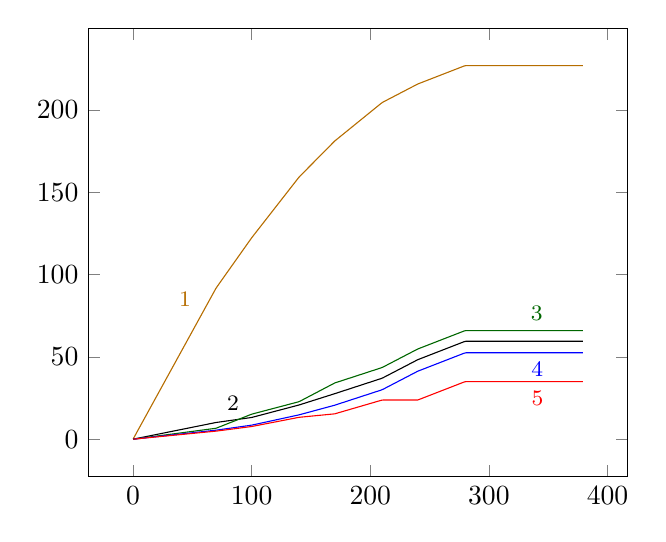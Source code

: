 
		\begin{tikzpicture}
		\begin{axis}[
		%	title={Average absolute error in sampling the GNK value},
		%	xlabel={Generator Capacity ($-p_1^l$)},
			%xmin=0, xmax=0.25,
			%ymin=0.001, ymax=0.05,
			%ymode=log,
			xtick={0,100,200,300,400},
			%ytick={0,20,40,60,80,100},
			%yticklabel=$\pgfmathprintnumber{\tick}\%$,
			legend pos=south west,
			%ymajorgrids=true,
			%grid style=dashed,
			%xticklabel style={/pgf/number format/fixed}
		]
		\addplot[color={rgb:red,4;green,2;yellow,1}] coordinates {
(0.1, 0.131)(1.8, 2.361)(3.5, 4.591)(5.2, 6.821)(6.9, 9.05)(8.6, 11.28)(10.3, 13.51)(12.0, 15.74)(13.7, 17.97)(15.4, 20.2)(17.1, 22.43)(18.8, 24.659)(20.5, 26.889)(22.2, 29.119)(23.9, 31.349)(25.6, 33.579)(27.3, 35.808)(29.0, 38.038)(30.7, 40.268)(32.4, 42.498)(34.1, 44.728)(35.8, 46.958)(37.5, 49.188)(39.2, 51.417)(40.9, 53.647)(42.6, 55.877)(44.3, 58.107)(46.0, 60.337)(47.7, 62.566)(49.4, 64.796)(51.1, 67.026)(52.8, 69.256)(54.5, 71.486)(56.2, 73.716)(57.9, 75.945)(59.6, 78.175)(61.3, 80.405)(63.0, 82.635)(64.7, 84.865)(66.4, 87.095)(68.1, 89.324)(69.8, 91.554)(71.5, 93.344)(73.2, 95.075)(74.9, 96.806)(76.6, 98.538)(78.3, 100.269)(80.0, 102.0)(81.7, 103.731)(83.4, 105.462)(85.1, 107.194)(86.8, 108.925)(88.5, 110.656)(90.2, 112.387)(91.9, 114.118)(93.6, 115.849)(95.3, 117.581)(97.0, 119.312)(98.7, 121.043)(100.4, 122.736)(102.1, 124.306)(103.8, 125.875)(105.5, 127.445)(107.2, 129.015)(108.9, 130.584)(110.6, 132.154)(112.3, 133.724)(114.0, 135.293)(115.7, 136.863)(117.4, 138.433)(119.1, 140.002)(120.8, 141.572)(122.5, 143.142)(124.2, 144.711)(125.9, 146.281)(127.6, 147.851)(129.3, 149.42)(131.0, 150.99)(132.7, 152.56)(134.4, 154.129)(136.1, 155.699)(137.8, 157.269)(139.5, 158.838)(141.2, 160.174)(142.9, 161.412)(144.6, 162.65)(146.3, 163.888)(148.0, 165.127)(149.7, 166.365)(151.4, 167.603)(153.1, 168.841)(154.8, 170.079)(156.5, 171.318)(158.2, 172.556)(159.9, 173.794)(161.6, 175.032)(163.3, 176.27)(165.0, 177.508)(166.7, 178.746)(168.4, 179.985)(170.1, 181.208)(171.8, 182.203)(173.5, 183.197)(175.2, 184.192)(176.9, 185.186)(178.6, 186.181)(180.3, 187.175)(182.0, 188.17)(183.7, 189.164)(185.4, 190.159)(187.1, 191.153)(188.8, 192.148)(190.5, 193.143)(192.2, 194.137)(193.9, 195.131)(195.6, 196.126)(197.3, 197.12)(199.0, 198.115)(200.7, 199.109)(202.4, 200.104)(204.1, 201.099)(205.8, 202.093)(207.5, 203.088)(209.2, 204.082)(210.9, 204.887)(212.6, 205.525)(214.3, 206.162)(216.0, 206.8)(217.7, 207.438)(219.4, 208.075)(221.1, 208.713)(222.8, 209.35)(224.5, 209.988)(226.2, 210.625)(227.9, 211.262)(229.6, 211.9)(231.3, 212.537)(233.0, 213.175)(234.7, 213.812)(236.4, 214.45)(238.1, 215.088)(239.8, 215.725)(241.5, 216.22)(243.2, 216.696)(244.9, 217.172)(246.6, 217.648)(248.3, 218.124)(250.0, 218.6)(251.7, 219.076)(253.4, 219.552)(255.1, 220.028)(256.8, 220.504)(258.5, 220.98)(260.2, 221.456)(261.9, 221.932)(263.6, 222.408)(265.3, 222.884)(267.0, 223.36)(268.7, 223.836)(270.4, 224.312)(272.1, 224.788)(273.8, 225.264)(275.5, 225.74)(277.2, 226.216)(278.9, 226.692)(280.6, 227.0)(282.3, 227.0)(284.0, 227.0)(285.7, 227.0)(287.4, 227.0)(289.1, 227.0)(290.8, 227.0)(292.5, 227.0)(294.2, 227.0)(295.9, 227.0)(297.6, 227.0)(299.3, 227.0)(301.0, 227.0)(302.7, 227.0)(304.4, 227.0)(306.1, 227.0)(307.8, 227.0)(309.5, 227.0)(311.2, 227.0)(312.9, 227.0)(314.6, 227.0)(316.3, 227.0)(318.0, 227.0)(319.7, 227.0)(321.4, 227.0)(323.1, 227.0)(324.8, 227.0)(326.5, 227.0)(328.2, 227.0)(329.9, 227.0)(331.6, 227.0)(333.3, 227.0)(335.0, 227.0)(336.7, 227.0)(338.4, 227.0)(340.1, 227.0)(341.8, 227.0)(343.5, 227.0)(345.2, 227.0)(346.9, 227.0)(348.6, 227.0)(350.3, 227.0)(352.0, 227.0)(353.7, 227.0)(355.4, 227.0)(357.1, 227.0)(358.8, 227.0)(360.5, 227.0)(362.2, 227.0)(363.9, 227.0)(365.6, 227.0)(367.3, 227.0)(369.0, 227.0)(370.7, 227.0)(372.4, 227.0)(374.1, 227.0)(375.8, 227.0)(377.5, 227.0)(379.2, 227.0)
			}node[pos=0.2](endofplotsquare){} ;
		\node [above left,color={rgb:red,4;green,2;yellow,1}] at (endofplotsquare) {\footnotesize 1};
		\addplot[] coordinates {
(0.1, 0.014)(1.8, 0.261)(3.5, 0.507)(5.2, 0.754)(6.9, 1.0)(8.6, 1.247)(10.3, 1.493)(12.0, 1.74)(13.7, 1.986)(15.4, 2.233)(17.1, 2.479)(18.8, 2.726)(20.5, 2.972)(22.2, 3.219)(23.9, 3.466)(25.6, 3.712)(27.3, 3.958)(29.0, 4.205)(30.7, 4.451)(32.4, 4.698)(34.1, 4.945)(35.8, 5.191)(37.5, 5.438)(39.2, 5.684)(40.9, 5.931)(42.6, 6.177)(44.3, 6.423)(46.0, 6.67)(47.7, 6.916)(49.4, 7.163)(51.1, 7.409)(52.8, 7.656)(54.5, 7.902)(56.2, 8.149)(57.9, 8.395)(59.6, 8.642)(61.3, 8.888)(63.0, 9.135)(64.7, 9.381)(66.4, 9.628)(68.1, 9.874)(69.8, 10.121)(71.5, 10.302)(73.2, 10.475)(74.9, 10.648)(76.6, 10.821)(78.3, 10.994)(80.0, 11.167)(81.7, 11.339)(83.4, 11.512)(85.1, 11.685)(86.8, 11.858)(88.5, 12.031)(90.2, 12.204)(91.9, 12.377)(93.6, 12.549)(95.3, 12.722)(97.0, 12.895)(98.7, 13.068)(100.4, 13.276)(102.1, 13.599)(103.8, 13.922)(105.5, 14.245)(107.2, 14.568)(108.9, 14.891)(110.6, 15.214)(112.3, 15.537)(114.0, 15.86)(115.7, 16.183)(117.4, 16.506)(119.1, 16.829)(120.8, 17.152)(122.5, 17.475)(124.2, 17.798)(125.9, 18.121)(127.6, 18.444)(129.3, 18.767)(131.0, 19.09)(132.7, 19.413)(134.4, 19.736)(136.1, 20.059)(137.8, 20.382)(139.5, 20.705)(141.2, 21.074)(142.9, 21.462)(144.6, 21.85)(146.3, 22.238)(148.0, 22.627)(149.7, 23.015)(151.4, 23.403)(153.1, 23.791)(154.8, 24.179)(156.5, 24.568)(158.2, 24.956)(159.9, 25.344)(161.6, 25.732)(163.3, 26.12)(165.0, 26.508)(166.7, 26.897)(168.4, 27.285)(170.1, 27.673)(171.8, 28.073)(173.5, 28.473)(175.2, 28.872)(176.9, 29.271)(178.6, 29.671)(180.3, 30.07)(182.0, 30.47)(183.7, 30.869)(185.4, 31.269)(187.1, 31.669)(188.8, 32.068)(190.5, 32.467)(192.2, 32.867)(193.9, 33.266)(195.6, 33.666)(197.3, 34.065)(199.0, 34.465)(200.7, 34.864)(202.4, 35.264)(204.1, 35.663)(205.8, 36.063)(207.5, 36.462)(209.2, 36.862)(210.9, 37.387)(212.6, 38.025)(214.3, 38.662)(216.0, 39.3)(217.7, 39.937)(219.4, 40.575)(221.1, 41.212)(222.8, 41.85)(224.5, 42.487)(226.2, 43.125)(227.9, 43.762)(229.6, 44.4)(231.3, 45.037)(233.0, 45.675)(234.7, 46.312)(236.4, 46.95)(238.1, 47.587)(239.8, 48.225)(241.5, 48.72)(243.2, 49.196)(244.9, 49.672)(246.6, 50.148)(248.3, 50.624)(250.0, 51.1)(251.7, 51.576)(253.4, 52.052)(255.1, 52.528)(256.8, 53.004)(258.5, 53.48)(260.2, 53.956)(261.9, 54.432)(263.6, 54.908)(265.3, 55.384)(267.0, 55.86)(268.7, 56.336)(270.4, 56.812)(272.1, 57.288)(273.8, 57.764)(275.5, 58.24)(277.2, 58.716)(278.9, 59.192)(280.6, 59.5)(282.3, 59.5)(284.0, 59.5)(285.7, 59.5)(287.4, 59.5)(289.1, 59.5)(290.8, 59.5)(292.5, 59.5)(294.2, 59.5)(295.9, 59.5)(297.6, 59.5)(299.3, 59.5)(301.0, 59.5)(302.7, 59.5)(304.4, 59.5)(306.1, 59.5)(307.8, 59.5)(309.5, 59.5)(311.2, 59.5)(312.9, 59.5)(314.6, 59.5)(316.3, 59.5)(318.0, 59.5)(319.7, 59.5)(321.4, 59.5)(323.1, 59.5)(324.8, 59.5)(326.5, 59.5)(328.2, 59.5)(329.9, 59.5)(331.6, 59.5)(333.3, 59.5)(335.0, 59.5)(336.7, 59.5)(338.4, 59.5)(340.1, 59.5)(341.8, 59.5)(343.5, 59.5)(345.2, 59.5)(346.9, 59.5)(348.6, 59.5)(350.3, 59.5)(352.0, 59.5)(353.7, 59.5)(355.4, 59.5)(357.1, 59.5)(358.8, 59.5)(360.5, 59.5)(362.2, 59.5)(363.9, 59.5)(365.6, 59.5)(367.3, 59.5)(369.0, 59.5)(370.7, 59.5)(372.4, 59.5)(374.1, 59.5)(375.8, 59.5)(377.5, 59.5)(379.2, 59.5)
			}node[pos=0.22](endofplotsquare){} ;
		\node [above] at (endofplotsquare) {\footnotesize 2};
		\addplot[color=black!60!green] coordinates {
(0.1, 0.01)(1.8, 0.171)(3.5, 0.332)(5.2, 0.494)(6.9, 0.655)(8.6, 0.817)(10.3, 0.979)(12.0, 1.14)(13.7, 1.302)(15.4, 1.463)(17.1, 1.625)(18.8, 1.786)(20.5, 1.947)(22.2, 2.109)(23.9, 2.271)(25.6, 2.432)(27.3, 2.594)(29.0, 2.755)(30.7, 2.916)(32.4, 3.078)(34.1, 3.24)(35.8, 3.401)(37.5, 3.562)(39.2, 3.724)(40.9, 3.885)(42.6, 4.047)(44.3, 4.209)(46.0, 4.37)(47.7, 4.532)(49.4, 4.693)(51.1, 4.854)(52.8, 5.016)(54.5, 5.178)(56.2, 5.339)(57.9, 5.501)(59.6, 5.662)(61.3, 5.824)(63.0, 5.985)(64.7, 6.146)(66.4, 6.308)(68.1, 6.47)(69.8, 6.631)(71.5, 7.077)(73.2, 7.562)(74.9, 8.046)(76.6, 8.531)(78.3, 9.016)(80.0, 9.5)(81.7, 9.984)(83.4, 10.469)(85.1, 10.954)(86.8, 11.438)(88.5, 11.922)(90.2, 12.407)(91.9, 12.891)(93.6, 13.376)(95.3, 13.86)(97.0, 14.345)(98.7, 14.829)(100.4, 15.276)(102.1, 15.599)(103.8, 15.922)(105.5, 16.245)(107.2, 16.568)(108.9, 16.891)(110.6, 17.214)(112.3, 17.537)(114.0, 17.86)(115.7, 18.183)(117.4, 18.506)(119.1, 18.829)(120.8, 19.152)(122.5, 19.475)(124.2, 19.798)(125.9, 20.121)(127.6, 20.444)(129.3, 20.767)(131.0, 21.09)(132.7, 21.413)(134.4, 21.736)(136.1, 22.059)(137.8, 22.382)(139.5, 22.705)(141.2, 23.254)(142.9, 23.897)(144.6, 24.54)(146.3, 25.183)(148.0, 25.827)(149.7, 26.47)(151.4, 27.113)(153.1, 27.756)(154.8, 28.399)(156.5, 29.043)(158.2, 29.686)(159.9, 30.329)(161.6, 30.972)(163.3, 31.615)(165.0, 32.258)(166.7, 32.901)(168.4, 33.545)(170.1, 34.173)(171.8, 34.573)(173.5, 34.973)(175.2, 35.372)(176.9, 35.771)(178.6, 36.171)(180.3, 36.57)(182.0, 36.97)(183.7, 37.369)(185.4, 37.769)(187.1, 38.168)(188.8, 38.568)(190.5, 38.967)(192.2, 39.367)(193.9, 39.766)(195.6, 40.166)(197.3, 40.565)(199.0, 40.965)(200.7, 41.364)(202.4, 41.764)(204.1, 42.163)(205.8, 42.563)(207.5, 42.962)(209.2, 43.362)(210.9, 43.887)(212.6, 44.525)(214.3, 45.162)(216.0, 45.8)(217.7, 46.437)(219.4, 47.075)(221.1, 47.712)(222.8, 48.35)(224.5, 48.987)(226.2, 49.625)(227.9, 50.262)(229.6, 50.9)(231.3, 51.537)(233.0, 52.175)(234.7, 52.812)(236.4, 53.45)(238.1, 54.087)(239.8, 54.725)(241.5, 55.22)(243.2, 55.696)(244.9, 56.172)(246.6, 56.648)(248.3, 57.124)(250.0, 57.6)(251.7, 58.076)(253.4, 58.552)(255.1, 59.028)(256.8, 59.504)(258.5, 59.98)(260.2, 60.456)(261.9, 60.932)(263.6, 61.408)(265.3, 61.884)(267.0, 62.36)(268.7, 62.836)(270.4, 63.312)(272.1, 63.788)(273.8, 64.264)(275.5, 64.74)(277.2, 65.216)(278.9, 65.692)(280.6, 66.0)(282.3, 66.0)(284.0, 66.0)(285.7, 66.0)(287.4, 66.0)(289.1, 66.0)(290.8, 66.0)(292.5, 66.0)(294.2, 66.0)(295.9, 66.0)(297.6, 66.0)(299.3, 66.0)(301.0, 66.0)(302.7, 66.0)(304.4, 66.0)(306.1, 66.0)(307.8, 66.0)(309.5, 66.0)(311.2, 66.0)(312.9, 66.0)(314.6, 66.0)(316.3, 66.0)(318.0, 66.0)(319.7, 66.0)(321.4, 66.0)(323.1, 66.0)(324.8, 66.0)(326.5, 66.0)(328.2, 66.0)(329.9, 66.0)(331.6, 66.0)(333.3, 66.0)(335.0, 66.0)(336.7, 66.0)(338.4, 66.0)(340.1, 66.0)(341.8, 66.0)(343.5, 66.0)(345.2, 66.0)(346.9, 66.0)(348.6, 66.0)(350.3, 66.0)(352.0, 66.0)(353.7, 66.0)(355.4, 66.0)(357.1, 66.0)(358.8, 66.0)(360.5, 66.0)(362.2, 66.0)(363.9, 66.0)(365.6, 66.0)(367.3, 66.0)(369.0, 66.0)(370.7, 66.0)(372.4, 66.0)(374.1, 66.0)(375.8, 66.0)(377.5, 66.0)(379.2, 66.0)
			}node[pos=0.9](endofplotsquare){} ;
		\node [above, color=black!60!green] at (endofplotsquare) {\footnotesize 3};
		\addplot[color=blue] coordinates {
(0.1, 0.008)(1.8, 0.141)(3.5, 0.274)(5.2, 0.407)(6.9, 0.54)(8.6, 0.674)(10.3, 0.807)(12.0, 0.94)(13.7, 1.073)(15.4, 1.206)(17.1, 1.339)(18.8, 1.473)(20.5, 1.606)(22.2, 1.739)(23.9, 1.872)(25.6, 2.005)(27.3, 2.138)(29.0, 2.272)(30.7, 2.405)(32.4, 2.538)(34.1, 2.671)(35.8, 2.804)(37.5, 2.938)(39.2, 3.071)(40.9, 3.204)(42.6, 3.337)(44.3, 3.47)(46.0, 3.603)(47.7, 3.736)(49.4, 3.87)(51.1, 4.003)(52.8, 4.136)(54.5, 4.269)(56.2, 4.402)(57.9, 4.535)(59.6, 4.669)(61.3, 4.802)(63.0, 4.935)(64.7, 5.068)(66.4, 5.201)(68.1, 5.334)(69.8, 5.468)(71.5, 5.636)(73.2, 5.809)(74.9, 5.981)(76.6, 6.154)(78.3, 6.327)(80.0, 6.5)(81.7, 6.673)(83.4, 6.846)(85.1, 7.018)(86.8, 7.191)(88.5, 7.364)(90.2, 7.537)(91.9, 7.71)(93.6, 7.883)(95.3, 8.055)(97.0, 8.228)(98.7, 8.401)(100.4, 8.596)(102.1, 8.862)(103.8, 9.129)(105.5, 9.395)(107.2, 9.661)(108.9, 9.928)(110.6, 10.194)(112.3, 10.46)(114.0, 10.727)(115.7, 10.993)(117.4, 11.259)(119.1, 11.526)(120.8, 11.792)(122.5, 12.058)(124.2, 12.325)(125.9, 12.591)(127.6, 12.857)(129.3, 13.124)(131.0, 13.39)(132.7, 13.656)(134.4, 13.923)(136.1, 14.189)(137.8, 14.455)(139.5, 14.722)(141.2, 15.034)(142.9, 15.365)(144.6, 15.697)(146.3, 16.028)(148.0, 16.36)(149.7, 16.691)(151.4, 17.023)(153.1, 17.354)(154.8, 17.686)(156.5, 18.017)(158.2, 18.349)(159.9, 18.68)(161.6, 19.012)(163.3, 19.343)(165.0, 19.675)(166.7, 20.006)(168.4, 20.338)(170.1, 20.673)(171.8, 21.073)(173.5, 21.473)(175.2, 21.872)(176.9, 22.271)(178.6, 22.671)(180.3, 23.07)(182.0, 23.47)(183.7, 23.869)(185.4, 24.269)(187.1, 24.669)(188.8, 25.068)(190.5, 25.467)(192.2, 25.867)(193.9, 26.266)(195.6, 26.666)(197.3, 27.065)(199.0, 27.465)(200.7, 27.864)(202.4, 28.264)(204.1, 28.663)(205.8, 29.063)(207.5, 29.462)(209.2, 29.862)(210.9, 30.387)(212.6, 31.025)(214.3, 31.662)(216.0, 32.3)(217.7, 32.937)(219.4, 33.575)(221.1, 34.212)(222.8, 34.85)(224.5, 35.487)(226.2, 36.125)(227.9, 36.762)(229.6, 37.4)(231.3, 38.037)(233.0, 38.675)(234.7, 39.312)(236.4, 39.95)(238.1, 40.587)(239.8, 41.225)(241.5, 41.72)(243.2, 42.196)(244.9, 42.672)(246.6, 43.148)(248.3, 43.624)(250.0, 44.1)(251.7, 44.576)(253.4, 45.052)(255.1, 45.528)(256.8, 46.004)(258.5, 46.48)(260.2, 46.956)(261.9, 47.432)(263.6, 47.908)(265.3, 48.384)(267.0, 48.86)(268.7, 49.336)(270.4, 49.812)(272.1, 50.288)(273.8, 50.764)(275.5, 51.24)(277.2, 51.716)(278.9, 52.192)(280.6, 52.5)(282.3, 52.5)(284.0, 52.5)(285.7, 52.5)(287.4, 52.5)(289.1, 52.5)(290.8, 52.5)(292.5, 52.5)(294.2, 52.5)(295.9, 52.5)(297.6, 52.5)(299.3, 52.5)(301.0, 52.5)(302.7, 52.5)(304.4, 52.5)(306.1, 52.5)(307.8, 52.5)(309.5, 52.5)(311.2, 52.5)(312.9, 52.5)(314.6, 52.5)(316.3, 52.5)(318.0, 52.5)(319.7, 52.5)(321.4, 52.5)(323.1, 52.5)(324.8, 52.5)(326.5, 52.5)(328.2, 52.5)(329.9, 52.5)(331.6, 52.5)(333.3, 52.5)(335.0, 52.5)(336.7, 52.5)(338.4, 52.5)(340.1, 52.5)(341.8, 52.5)(343.5, 52.5)(345.2, 52.5)(346.9, 52.5)(348.6, 52.5)(350.3, 52.5)(352.0, 52.5)(353.7, 52.5)(355.4, 52.5)(357.1, 52.5)(358.8, 52.5)(360.5, 52.5)(362.2, 52.5)(363.9, 52.5)(365.6, 52.5)(367.3, 52.5)(369.0, 52.5)(370.7, 52.5)(372.4, 52.5)(374.1, 52.5)(375.8, 52.5)(377.5, 52.5)(379.2, 52.5)
			}node[pos=0.9](endofplotsquare){} ;
		\node [below,color=blue] at (endofplotsquare) {\footnotesize 4};
		\addplot[color=red] coordinates {
(0.1, 0.007)(1.8, 0.126)(3.5, 0.245)(5.2, 0.364)(6.9, 0.483)(8.6, 0.602)(10.3, 0.721)(12.0, 0.84)(13.7, 0.959)(15.4, 1.078)(17.1, 1.197)(18.8, 1.316)(20.5, 1.435)(22.2, 1.554)(23.9, 1.673)(25.6, 1.792)(27.3, 1.911)(29.0, 2.03)(30.7, 2.149)(32.4, 2.268)(34.1, 2.387)(35.8, 2.506)(37.5, 2.625)(39.2, 2.744)(40.9, 2.863)(42.6, 2.982)(44.3, 3.101)(46.0, 3.22)(47.7, 3.339)(49.4, 3.458)(51.1, 3.577)(52.8, 3.696)(54.5, 3.815)(56.2, 3.934)(57.9, 4.053)(59.6, 4.172)(61.3, 4.291)(63.0, 4.41)(64.7, 4.529)(66.4, 4.648)(68.1, 4.767)(69.8, 4.886)(71.5, 5.04)(73.2, 5.199)(74.9, 5.357)(76.6, 5.516)(78.3, 5.675)(80.0, 5.833)(81.7, 5.992)(83.4, 6.151)(85.1, 6.309)(86.8, 6.468)(88.5, 6.627)(90.2, 6.785)(91.9, 6.944)(93.6, 7.103)(95.3, 7.261)(97.0, 7.42)(98.7, 7.579)(100.4, 7.756)(102.1, 7.994)(103.8, 8.232)(105.5, 8.47)(107.2, 8.708)(108.9, 8.946)(110.6, 9.184)(112.3, 9.422)(114.0, 9.66)(115.7, 9.898)(117.4, 10.136)(119.1, 10.374)(120.8, 10.612)(122.5, 10.85)(124.2, 11.088)(125.9, 11.326)(127.6, 11.564)(129.3, 11.802)(131.0, 12.04)(132.7, 12.278)(134.4, 12.516)(136.1, 12.754)(137.8, 12.992)(139.5, 13.23)(141.2, 13.384)(142.9, 13.503)(144.6, 13.622)(146.3, 13.741)(148.0, 13.86)(149.7, 13.979)(151.4, 14.098)(153.1, 14.217)(154.8, 14.336)(156.5, 14.455)(158.2, 14.574)(159.9, 14.693)(161.6, 14.812)(163.3, 14.931)(165.0, 15.05)(166.7, 15.169)(168.4, 15.288)(170.1, 15.421)(171.8, 15.778)(173.5, 16.135)(175.2, 16.492)(176.9, 16.849)(178.6, 17.206)(180.3, 17.563)(182.0, 17.92)(183.7, 18.277)(185.4, 18.634)(187.1, 18.991)(188.8, 19.348)(190.5, 19.705)(192.2, 20.062)(193.9, 20.419)(195.6, 20.776)(197.3, 21.133)(199.0, 21.49)(200.7, 21.847)(202.4, 22.204)(204.1, 22.561)(205.8, 22.918)(207.5, 23.275)(209.2, 23.632)(210.9, 23.8)(212.6, 23.8)(214.3, 23.8)(216.0, 23.8)(217.7, 23.8)(219.4, 23.8)(221.1, 23.8)(222.8, 23.8)(224.5, 23.8)(226.2, 23.8)(227.9, 23.8)(229.6, 23.8)(231.3, 23.8)(233.0, 23.8)(234.7, 23.8)(236.4, 23.8)(238.1, 23.8)(239.8, 23.8)(241.5, 24.22)(243.2, 24.696)(244.9, 25.172)(246.6, 25.648)(248.3, 26.124)(250.0, 26.6)(251.7, 27.076)(253.4, 27.552)(255.1, 28.028)(256.8, 28.504)(258.5, 28.98)(260.2, 29.456)(261.9, 29.932)(263.6, 30.408)(265.3, 30.884)(267.0, 31.36)(268.7, 31.836)(270.4, 32.312)(272.1, 32.788)(273.8, 33.264)(275.5, 33.74)(277.2, 34.216)(278.9, 34.692)(280.6, 35.0)(282.3, 35.0)(284.0, 35.0)(285.7, 35.0)(287.4, 35.0)(289.1, 35.0)(290.8, 35.0)(292.5, 35.0)(294.2, 35.0)(295.9, 35.0)(297.6, 35.0)(299.3, 35.0)(301.0, 35.0)(302.7, 35.0)(304.4, 35.0)(306.1, 35.0)(307.8, 35.0)(309.5, 35.0)(311.2, 35.0)(312.9, 35.0)(314.6, 35.0)(316.3, 35.0)(318.0, 35.0)(319.7, 35.0)(321.4, 35.0)(323.1, 35.0)(324.8, 35.0)(326.5, 35.0)(328.2, 35.0)(329.9, 35.0)(331.6, 35.0)(333.3, 35.0)(335.0, 35.0)(336.7, 35.0)(338.4, 35.0)(340.1, 35.0)(341.8, 35.0)(343.5, 35.0)(345.2, 35.0)(346.9, 35.0)(348.6, 35.0)(350.3, 35.0)(352.0, 35.0)(353.7, 35.0)(355.4, 35.0)(357.1, 35.0)(358.8, 35.0)(360.5, 35.0)(362.2, 35.0)(363.9, 35.0)(365.6, 35.0)(367.3, 35.0)(369.0, 35.0)(370.7, 35.0)(372.4, 35.0)(374.1, 35.0)(375.8, 35.0)(377.5, 35.0)(379.2, 35.0)
			}node[pos=0.9](endofplotsquare){} ;
		\node [below,color=red] at (endofplotsquare) {\footnotesize 5};
		
		\end{axis}
		\end{tikzpicture}




